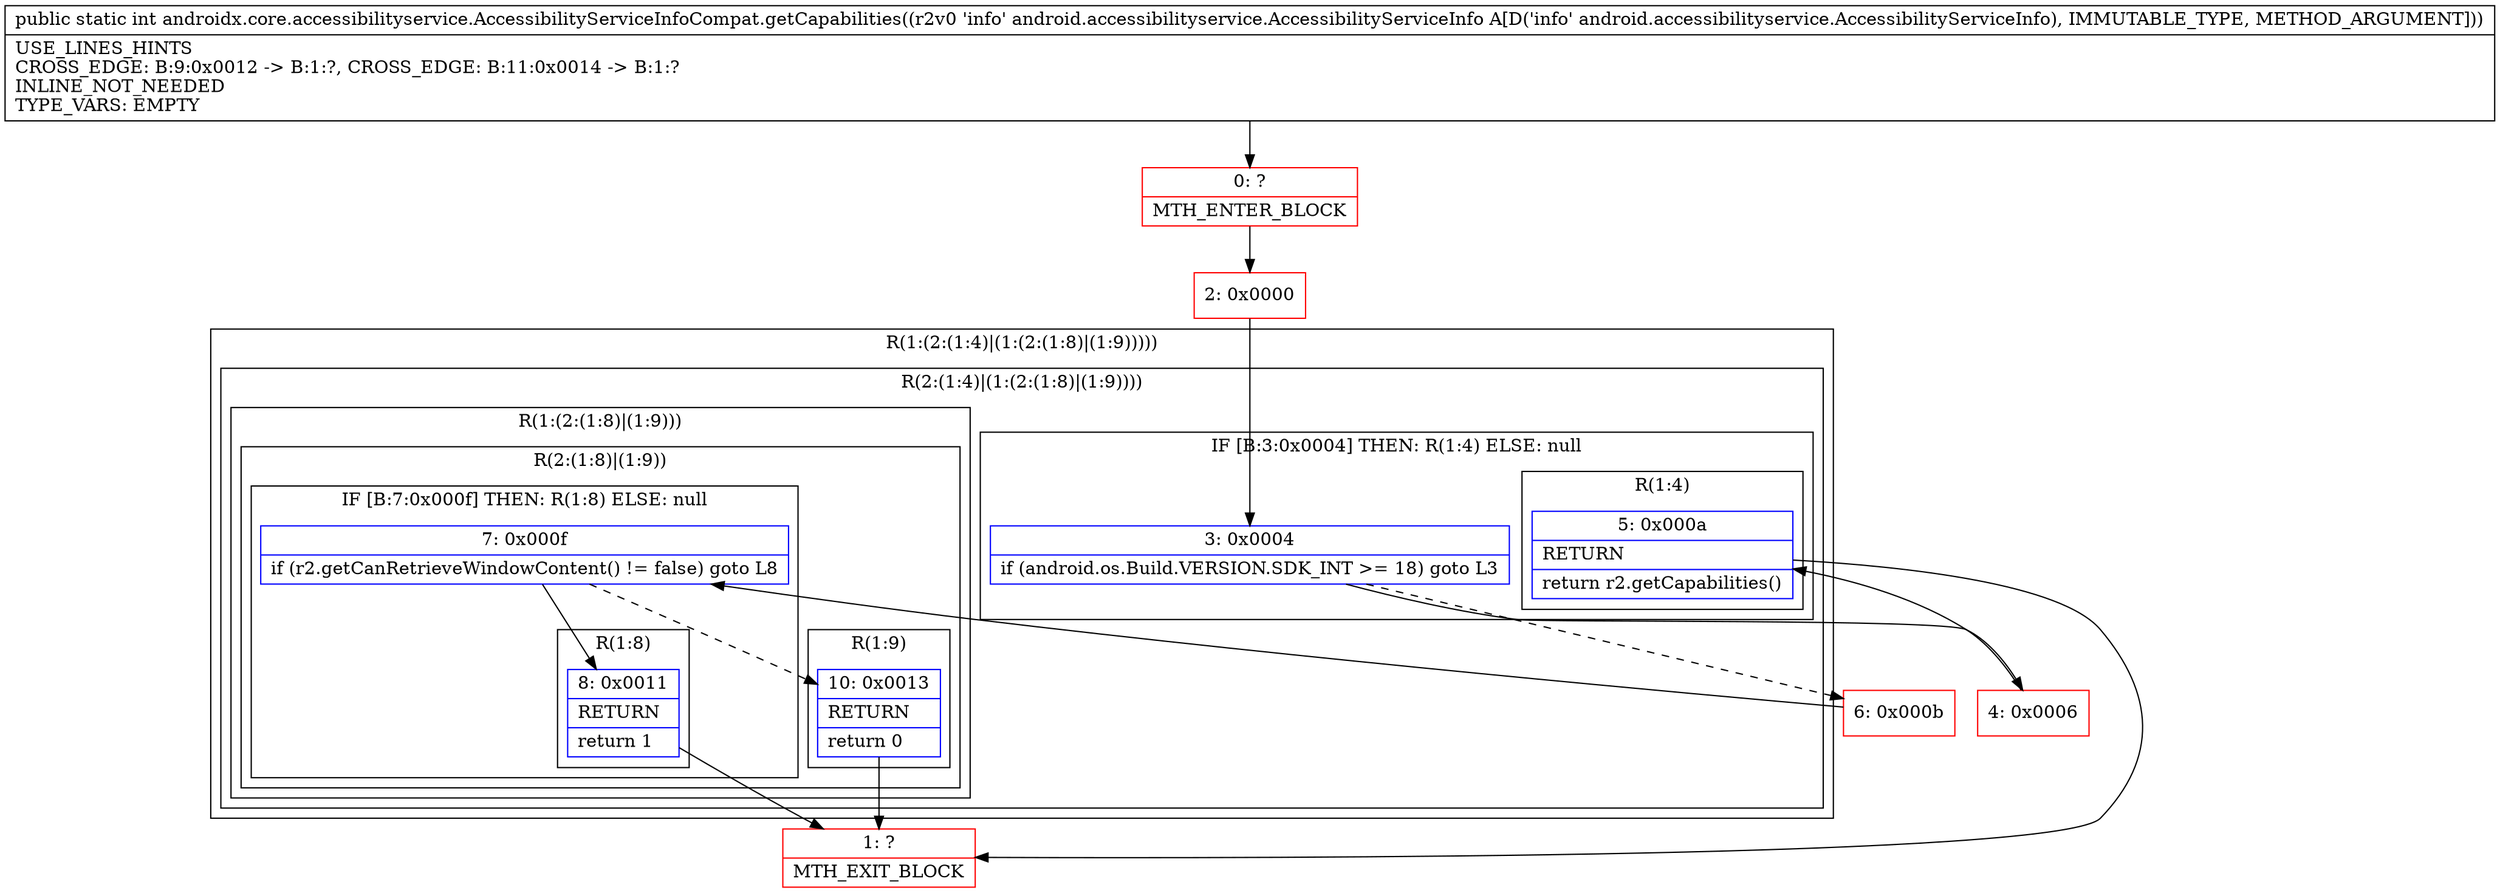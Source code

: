 digraph "CFG forandroidx.core.accessibilityservice.AccessibilityServiceInfoCompat.getCapabilities(Landroid\/accessibilityservice\/AccessibilityServiceInfo;)I" {
subgraph cluster_Region_2085020238 {
label = "R(1:(2:(1:4)|(1:(2:(1:8)|(1:9)))))";
node [shape=record,color=blue];
subgraph cluster_Region_1026726824 {
label = "R(2:(1:4)|(1:(2:(1:8)|(1:9))))";
node [shape=record,color=blue];
subgraph cluster_IfRegion_335522394 {
label = "IF [B:3:0x0004] THEN: R(1:4) ELSE: null";
node [shape=record,color=blue];
Node_3 [shape=record,label="{3\:\ 0x0004|if (android.os.Build.VERSION.SDK_INT \>= 18) goto L3\l}"];
subgraph cluster_Region_641825769 {
label = "R(1:4)";
node [shape=record,color=blue];
Node_5 [shape=record,label="{5\:\ 0x000a|RETURN\l|return r2.getCapabilities()\l}"];
}
}
subgraph cluster_Region_1843309053 {
label = "R(1:(2:(1:8)|(1:9)))";
node [shape=record,color=blue];
subgraph cluster_Region_1150849077 {
label = "R(2:(1:8)|(1:9))";
node [shape=record,color=blue];
subgraph cluster_IfRegion_719019910 {
label = "IF [B:7:0x000f] THEN: R(1:8) ELSE: null";
node [shape=record,color=blue];
Node_7 [shape=record,label="{7\:\ 0x000f|if (r2.getCanRetrieveWindowContent() != false) goto L8\l}"];
subgraph cluster_Region_132708103 {
label = "R(1:8)";
node [shape=record,color=blue];
Node_8 [shape=record,label="{8\:\ 0x0011|RETURN\l|return 1\l}"];
}
}
subgraph cluster_Region_534853446 {
label = "R(1:9)";
node [shape=record,color=blue];
Node_10 [shape=record,label="{10\:\ 0x0013|RETURN\l|return 0\l}"];
}
}
}
}
}
Node_0 [shape=record,color=red,label="{0\:\ ?|MTH_ENTER_BLOCK\l}"];
Node_2 [shape=record,color=red,label="{2\:\ 0x0000}"];
Node_4 [shape=record,color=red,label="{4\:\ 0x0006}"];
Node_1 [shape=record,color=red,label="{1\:\ ?|MTH_EXIT_BLOCK\l}"];
Node_6 [shape=record,color=red,label="{6\:\ 0x000b}"];
MethodNode[shape=record,label="{public static int androidx.core.accessibilityservice.AccessibilityServiceInfoCompat.getCapabilities((r2v0 'info' android.accessibilityservice.AccessibilityServiceInfo A[D('info' android.accessibilityservice.AccessibilityServiceInfo), IMMUTABLE_TYPE, METHOD_ARGUMENT]))  | USE_LINES_HINTS\lCROSS_EDGE: B:9:0x0012 \-\> B:1:?, CROSS_EDGE: B:11:0x0014 \-\> B:1:?\lINLINE_NOT_NEEDED\lTYPE_VARS: EMPTY\l}"];
MethodNode -> Node_0;Node_3 -> Node_4;
Node_3 -> Node_6[style=dashed];
Node_5 -> Node_1;
Node_7 -> Node_8;
Node_7 -> Node_10[style=dashed];
Node_8 -> Node_1;
Node_10 -> Node_1;
Node_0 -> Node_2;
Node_2 -> Node_3;
Node_4 -> Node_5;
Node_6 -> Node_7;
}

